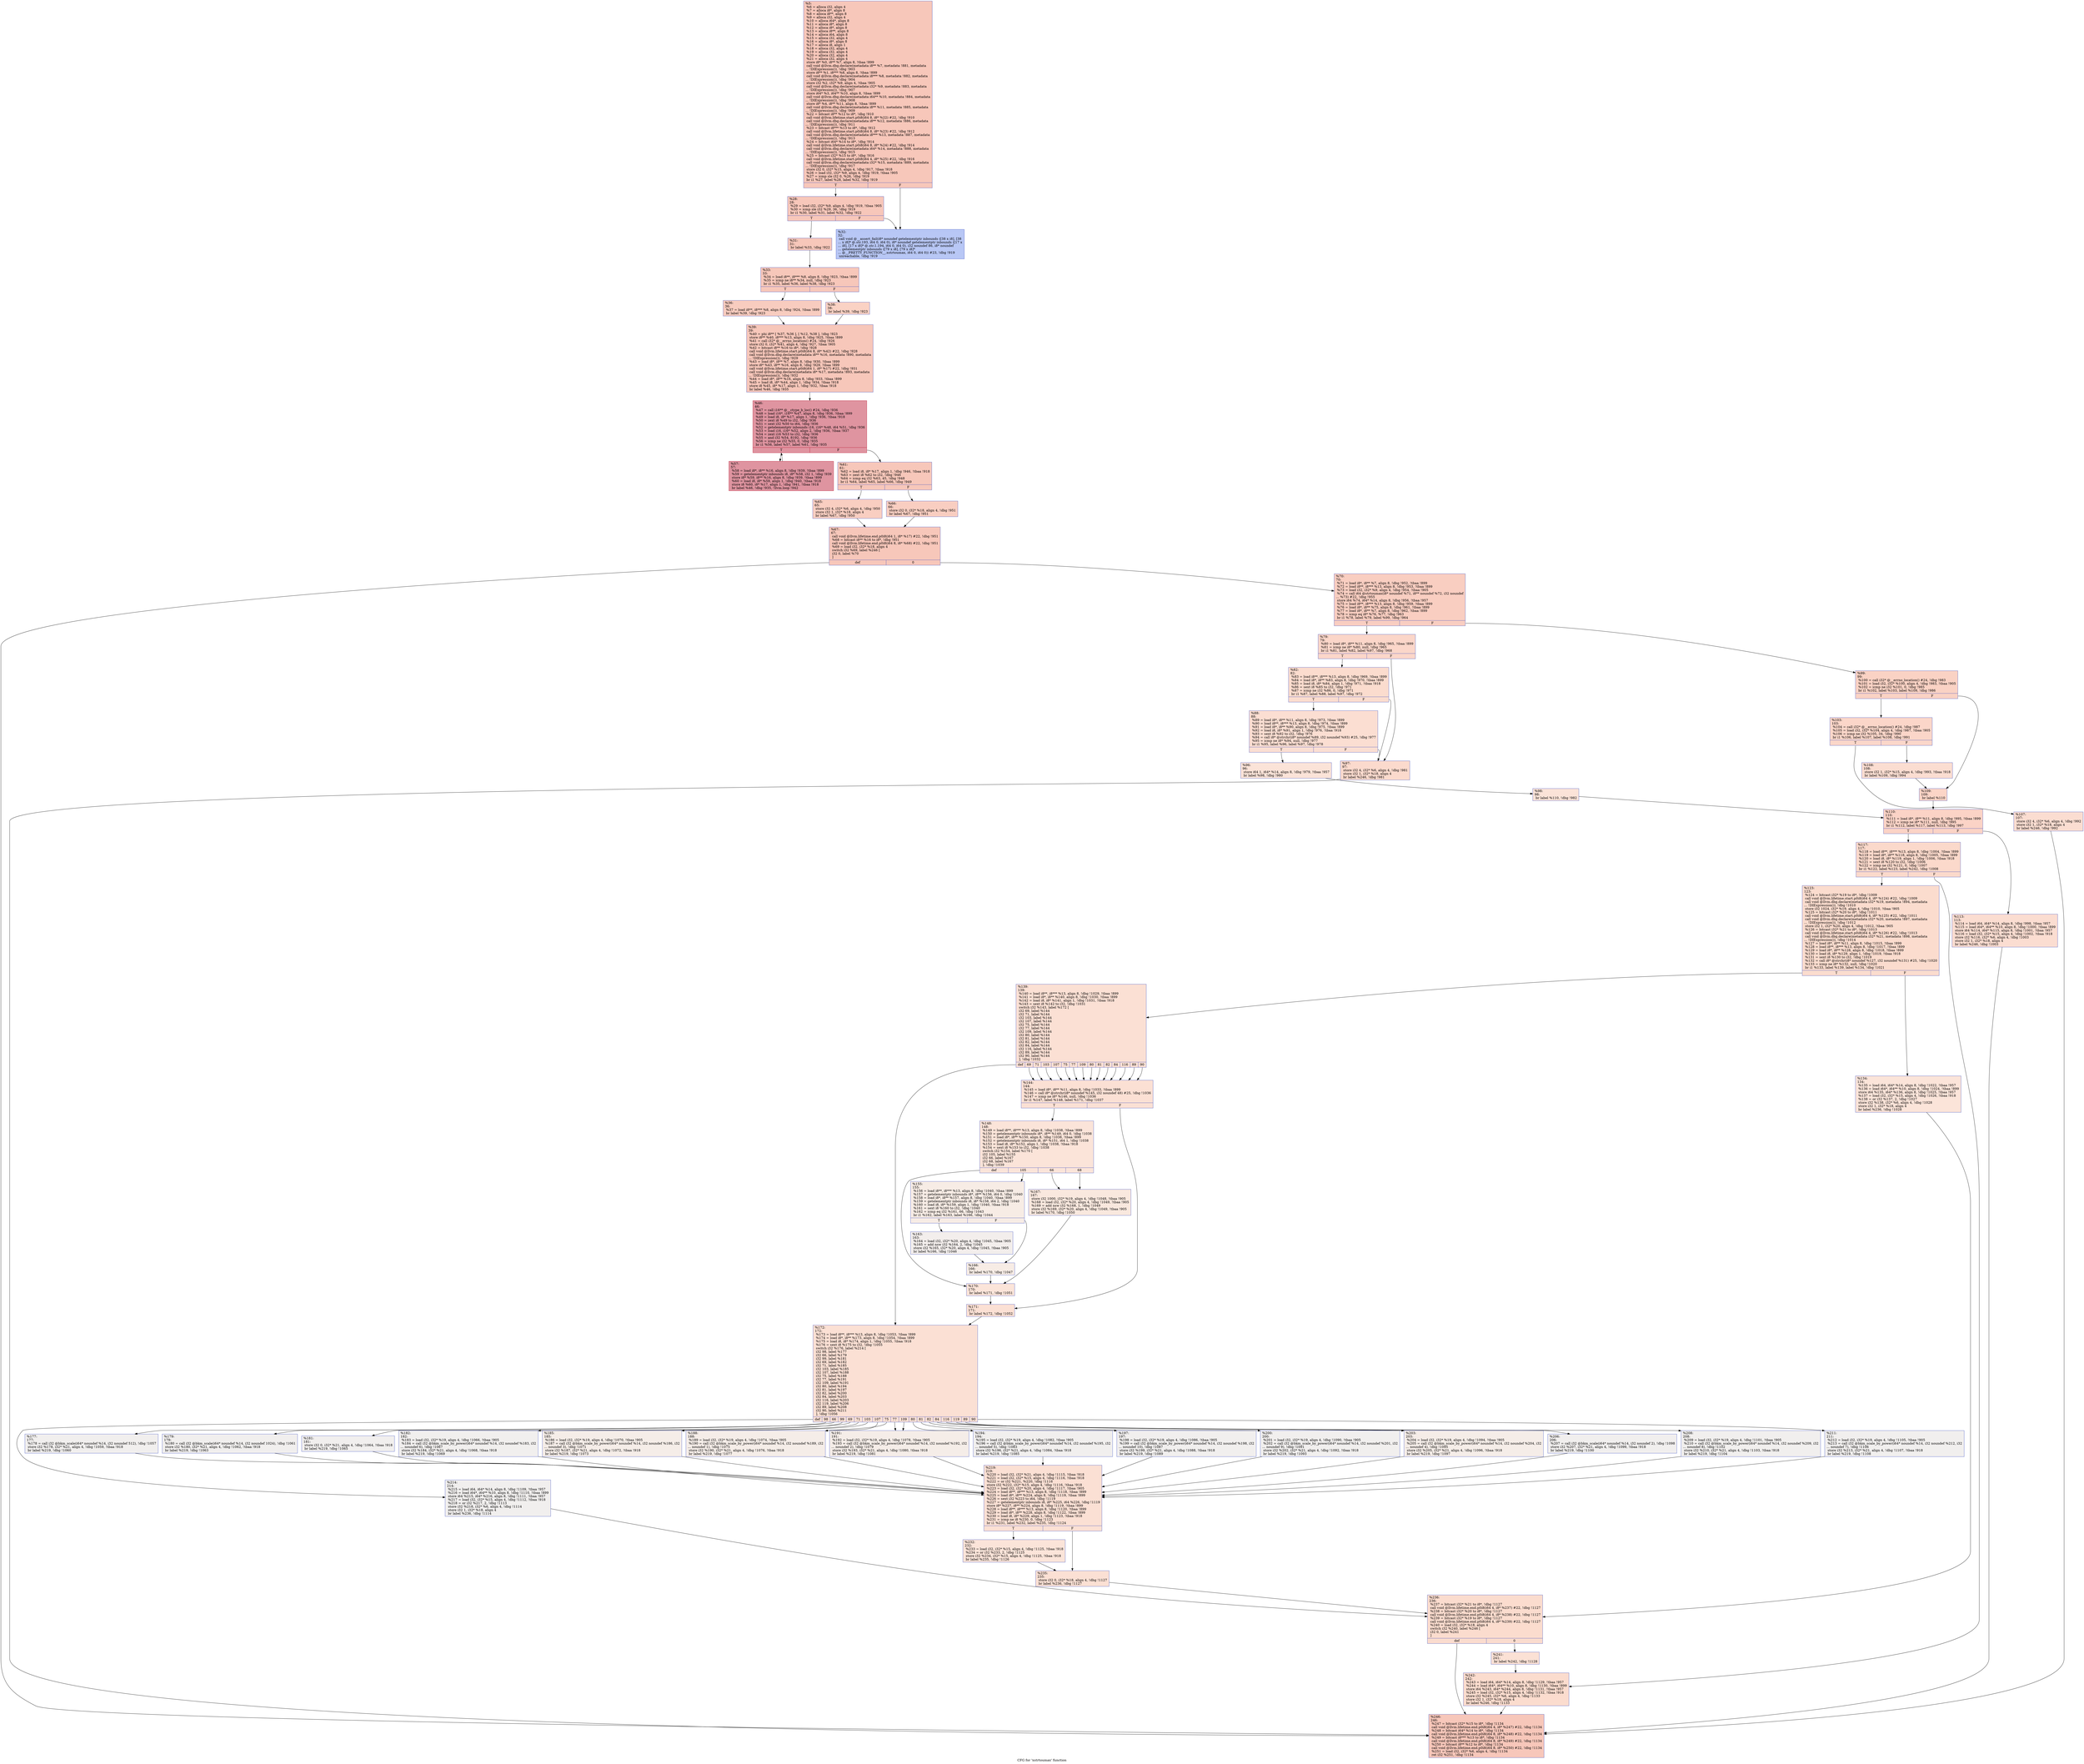 digraph "CFG for 'xstrtoumax' function" {
	label="CFG for 'xstrtoumax' function";

	Node0x14ac090 [shape=record,color="#3d50c3ff", style=filled, fillcolor="#ec7f6370",label="{%5:\l  %6 = alloca i32, align 4\l  %7 = alloca i8*, align 8\l  %8 = alloca i8**, align 8\l  %9 = alloca i32, align 4\l  %10 = alloca i64*, align 8\l  %11 = alloca i8*, align 8\l  %12 = alloca i8*, align 8\l  %13 = alloca i8**, align 8\l  %14 = alloca i64, align 8\l  %15 = alloca i32, align 4\l  %16 = alloca i8*, align 8\l  %17 = alloca i8, align 1\l  %18 = alloca i32, align 4\l  %19 = alloca i32, align 4\l  %20 = alloca i32, align 4\l  %21 = alloca i32, align 4\l  store i8* %0, i8** %7, align 8, !tbaa !899\l  call void @llvm.dbg.declare(metadata i8** %7, metadata !881, metadata\l... !DIExpression()), !dbg !903\l  store i8** %1, i8*** %8, align 8, !tbaa !899\l  call void @llvm.dbg.declare(metadata i8*** %8, metadata !882, metadata\l... !DIExpression()), !dbg !904\l  store i32 %2, i32* %9, align 4, !tbaa !905\l  call void @llvm.dbg.declare(metadata i32* %9, metadata !883, metadata\l... !DIExpression()), !dbg !907\l  store i64* %3, i64** %10, align 8, !tbaa !899\l  call void @llvm.dbg.declare(metadata i64** %10, metadata !884, metadata\l... !DIExpression()), !dbg !908\l  store i8* %4, i8** %11, align 8, !tbaa !899\l  call void @llvm.dbg.declare(metadata i8** %11, metadata !885, metadata\l... !DIExpression()), !dbg !909\l  %22 = bitcast i8** %12 to i8*, !dbg !910\l  call void @llvm.lifetime.start.p0i8(i64 8, i8* %22) #22, !dbg !910\l  call void @llvm.dbg.declare(metadata i8** %12, metadata !886, metadata\l... !DIExpression()), !dbg !911\l  %23 = bitcast i8*** %13 to i8*, !dbg !912\l  call void @llvm.lifetime.start.p0i8(i64 8, i8* %23) #22, !dbg !912\l  call void @llvm.dbg.declare(metadata i8*** %13, metadata !887, metadata\l... !DIExpression()), !dbg !913\l  %24 = bitcast i64* %14 to i8*, !dbg !914\l  call void @llvm.lifetime.start.p0i8(i64 8, i8* %24) #22, !dbg !914\l  call void @llvm.dbg.declare(metadata i64* %14, metadata !888, metadata\l... !DIExpression()), !dbg !915\l  %25 = bitcast i32* %15 to i8*, !dbg !916\l  call void @llvm.lifetime.start.p0i8(i64 4, i8* %25) #22, !dbg !916\l  call void @llvm.dbg.declare(metadata i32* %15, metadata !889, metadata\l... !DIExpression()), !dbg !917\l  store i32 0, i32* %15, align 4, !dbg !917, !tbaa !918\l  %26 = load i32, i32* %9, align 4, !dbg !919, !tbaa !905\l  %27 = icmp sle i32 0, %26, !dbg !919\l  br i1 %27, label %28, label %32, !dbg !919\l|{<s0>T|<s1>F}}"];
	Node0x14ac090:s0 -> Node0x14adea0;
	Node0x14ac090:s1 -> Node0x14adf40;
	Node0x14adea0 [shape=record,color="#3d50c3ff", style=filled, fillcolor="#ec7f6370",label="{%28:\l28:                                               \l  %29 = load i32, i32* %9, align 4, !dbg !919, !tbaa !905\l  %30 = icmp sle i32 %29, 36, !dbg !919\l  br i1 %30, label %31, label %32, !dbg !922\l|{<s0>T|<s1>F}}"];
	Node0x14adea0:s0 -> Node0x14adef0;
	Node0x14adea0:s1 -> Node0x14adf40;
	Node0x14adef0 [shape=record,color="#3d50c3ff", style=filled, fillcolor="#ec7f6370",label="{%31:\l31:                                               \l  br label %33, !dbg !922\l}"];
	Node0x14adef0 -> Node0x14adf90;
	Node0x14adf40 [shape=record,color="#3d50c3ff", style=filled, fillcolor="#5f7fe870",label="{%32:\l32:                                               \l  call void @__assert_fail(i8* noundef getelementptr inbounds ([38 x i8], [38\l... x i8]* @.str.193, i64 0, i64 0), i8* noundef getelementptr inbounds ([17 x\l... i8], [17 x i8]* @.str.1.194, i64 0, i64 0), i32 noundef 86, i8* noundef\l... getelementptr inbounds ([79 x i8], [79 x i8]*\l... @__PRETTY_FUNCTION__.xstrtoumax, i64 0, i64 0)) #23, !dbg !919\l  unreachable, !dbg !919\l}"];
	Node0x14adf90 [shape=record,color="#3d50c3ff", style=filled, fillcolor="#ec7f6370",label="{%33:\l33:                                               \l  %34 = load i8**, i8*** %8, align 8, !dbg !923, !tbaa !899\l  %35 = icmp ne i8** %34, null, !dbg !923\l  br i1 %35, label %36, label %38, !dbg !923\l|{<s0>T|<s1>F}}"];
	Node0x14adf90:s0 -> Node0x14adfe0;
	Node0x14adf90:s1 -> Node0x14ae030;
	Node0x14adfe0 [shape=record,color="#3d50c3ff", style=filled, fillcolor="#f08b6e70",label="{%36:\l36:                                               \l  %37 = load i8**, i8*** %8, align 8, !dbg !924, !tbaa !899\l  br label %39, !dbg !923\l}"];
	Node0x14adfe0 -> Node0x14ae080;
	Node0x14ae030 [shape=record,color="#3d50c3ff", style=filled, fillcolor="#f4987a70",label="{%38:\l38:                                               \l  br label %39, !dbg !923\l}"];
	Node0x14ae030 -> Node0x14ae080;
	Node0x14ae080 [shape=record,color="#3d50c3ff", style=filled, fillcolor="#ec7f6370",label="{%39:\l39:                                               \l  %40 = phi i8** [ %37, %36 ], [ %12, %38 ], !dbg !923\l  store i8** %40, i8*** %13, align 8, !dbg !925, !tbaa !899\l  %41 = call i32* @__errno_location() #24, !dbg !926\l  store i32 0, i32* %41, align 4, !dbg !927, !tbaa !905\l  %42 = bitcast i8** %16 to i8*, !dbg !928\l  call void @llvm.lifetime.start.p0i8(i64 8, i8* %42) #22, !dbg !928\l  call void @llvm.dbg.declare(metadata i8** %16, metadata !890, metadata\l... !DIExpression()), !dbg !929\l  %43 = load i8*, i8** %7, align 8, !dbg !930, !tbaa !899\l  store i8* %43, i8** %16, align 8, !dbg !929, !tbaa !899\l  call void @llvm.lifetime.start.p0i8(i64 1, i8* %17) #22, !dbg !931\l  call void @llvm.dbg.declare(metadata i8* %17, metadata !893, metadata\l... !DIExpression()), !dbg !932\l  %44 = load i8*, i8** %16, align 8, !dbg !933, !tbaa !899\l  %45 = load i8, i8* %44, align 1, !dbg !934, !tbaa !918\l  store i8 %45, i8* %17, align 1, !dbg !932, !tbaa !918\l  br label %46, !dbg !935\l}"];
	Node0x14ae080 -> Node0x14ae0d0;
	Node0x14ae0d0 [shape=record,color="#b70d28ff", style=filled, fillcolor="#b70d2870",label="{%46:\l46:                                               \l  %47 = call i16** @__ctype_b_loc() #24, !dbg !936\l  %48 = load i16*, i16** %47, align 8, !dbg !936, !tbaa !899\l  %49 = load i8, i8* %17, align 1, !dbg !936, !tbaa !918\l  %50 = zext i8 %49 to i32, !dbg !936\l  %51 = sext i32 %50 to i64, !dbg !936\l  %52 = getelementptr inbounds i16, i16* %48, i64 %51, !dbg !936\l  %53 = load i16, i16* %52, align 2, !dbg !936, !tbaa !937\l  %54 = zext i16 %53 to i32, !dbg !936\l  %55 = and i32 %54, 8192, !dbg !936\l  %56 = icmp ne i32 %55, 0, !dbg !935\l  br i1 %56, label %57, label %61, !dbg !935\l|{<s0>T|<s1>F}}"];
	Node0x14ae0d0:s0 -> Node0x14ae120;
	Node0x14ae0d0:s1 -> Node0x14ae170;
	Node0x14ae120 [shape=record,color="#b70d28ff", style=filled, fillcolor="#b70d2870",label="{%57:\l57:                                               \l  %58 = load i8*, i8** %16, align 8, !dbg !939, !tbaa !899\l  %59 = getelementptr inbounds i8, i8* %58, i32 1, !dbg !939\l  store i8* %59, i8** %16, align 8, !dbg !939, !tbaa !899\l  %60 = load i8, i8* %59, align 1, !dbg !940, !tbaa !918\l  store i8 %60, i8* %17, align 1, !dbg !941, !tbaa !918\l  br label %46, !dbg !935, !llvm.loop !942\l}"];
	Node0x14ae120 -> Node0x14ae0d0;
	Node0x14ae170 [shape=record,color="#3d50c3ff", style=filled, fillcolor="#ec7f6370",label="{%61:\l61:                                               \l  %62 = load i8, i8* %17, align 1, !dbg !946, !tbaa !918\l  %63 = zext i8 %62 to i32, !dbg !946\l  %64 = icmp eq i32 %63, 45, !dbg !948\l  br i1 %64, label %65, label %66, !dbg !949\l|{<s0>T|<s1>F}}"];
	Node0x14ae170:s0 -> Node0x14ae1c0;
	Node0x14ae170:s1 -> Node0x14ae210;
	Node0x14ae1c0 [shape=record,color="#3d50c3ff", style=filled, fillcolor="#f2907270",label="{%65:\l65:                                               \l  store i32 4, i32* %6, align 4, !dbg !950\l  store i32 1, i32* %18, align 4\l  br label %67, !dbg !950\l}"];
	Node0x14ae1c0 -> Node0x14ae260;
	Node0x14ae210 [shape=record,color="#3d50c3ff", style=filled, fillcolor="#f2907270",label="{%66:\l66:                                               \l  store i32 0, i32* %18, align 4, !dbg !951\l  br label %67, !dbg !951\l}"];
	Node0x14ae210 -> Node0x14ae260;
	Node0x14ae260 [shape=record,color="#3d50c3ff", style=filled, fillcolor="#ec7f6370",label="{%67:\l67:                                               \l  call void @llvm.lifetime.end.p0i8(i64 1, i8* %17) #22, !dbg !951\l  %68 = bitcast i8** %16 to i8*, !dbg !951\l  call void @llvm.lifetime.end.p0i8(i64 8, i8* %68) #22, !dbg !951\l  %69 = load i32, i32* %18, align 4\l  switch i32 %69, label %246 [\l    i32 0, label %70\l  ]\l|{<s0>def|<s1>0}}"];
	Node0x14ae260:s0 -> Node0x14af1b0;
	Node0x14ae260:s1 -> Node0x14ae2b0;
	Node0x14ae2b0 [shape=record,color="#3d50c3ff", style=filled, fillcolor="#f2907270",label="{%70:\l70:                                               \l  %71 = load i8*, i8** %7, align 8, !dbg !952, !tbaa !899\l  %72 = load i8**, i8*** %13, align 8, !dbg !953, !tbaa !899\l  %73 = load i32, i32* %9, align 4, !dbg !954, !tbaa !905\l  %74 = call i64 @strtoumax(i8* noundef %71, i8** noundef %72, i32 noundef\l... %73) #22, !dbg !955\l  store i64 %74, i64* %14, align 8, !dbg !956, !tbaa !957\l  %75 = load i8**, i8*** %13, align 8, !dbg !959, !tbaa !899\l  %76 = load i8*, i8** %75, align 8, !dbg !961, !tbaa !899\l  %77 = load i8*, i8** %7, align 8, !dbg !962, !tbaa !899\l  %78 = icmp eq i8* %76, %77, !dbg !963\l  br i1 %78, label %79, label %99, !dbg !964\l|{<s0>T|<s1>F}}"];
	Node0x14ae2b0:s0 -> Node0x14ae300;
	Node0x14ae2b0:s1 -> Node0x14ae4e0;
	Node0x14ae300 [shape=record,color="#3d50c3ff", style=filled, fillcolor="#f6a38570",label="{%79:\l79:                                               \l  %80 = load i8*, i8** %11, align 8, !dbg !965, !tbaa !899\l  %81 = icmp ne i8* %80, null, !dbg !965\l  br i1 %81, label %82, label %97, !dbg !968\l|{<s0>T|<s1>F}}"];
	Node0x14ae300:s0 -> Node0x14ae350;
	Node0x14ae300:s1 -> Node0x14ae440;
	Node0x14ae350 [shape=record,color="#3d50c3ff", style=filled, fillcolor="#f7af9170",label="{%82:\l82:                                               \l  %83 = load i8**, i8*** %13, align 8, !dbg !969, !tbaa !899\l  %84 = load i8*, i8** %83, align 8, !dbg !970, !tbaa !899\l  %85 = load i8, i8* %84, align 1, !dbg !971, !tbaa !918\l  %86 = sext i8 %85 to i32, !dbg !971\l  %87 = icmp ne i32 %86, 0, !dbg !971\l  br i1 %87, label %88, label %97, !dbg !972\l|{<s0>T|<s1>F}}"];
	Node0x14ae350:s0 -> Node0x14ae3a0;
	Node0x14ae350:s1 -> Node0x14ae440;
	Node0x14ae3a0 [shape=record,color="#3d50c3ff", style=filled, fillcolor="#f7b59970",label="{%88:\l88:                                               \l  %89 = load i8*, i8** %11, align 8, !dbg !973, !tbaa !899\l  %90 = load i8**, i8*** %13, align 8, !dbg !974, !tbaa !899\l  %91 = load i8*, i8** %90, align 8, !dbg !975, !tbaa !899\l  %92 = load i8, i8* %91, align 1, !dbg !976, !tbaa !918\l  %93 = sext i8 %92 to i32, !dbg !976\l  %94 = call i8* @strchr(i8* noundef %89, i32 noundef %93) #25, !dbg !977\l  %95 = icmp ne i8* %94, null, !dbg !977\l  br i1 %95, label %96, label %97, !dbg !978\l|{<s0>T|<s1>F}}"];
	Node0x14ae3a0:s0 -> Node0x14ae3f0;
	Node0x14ae3a0:s1 -> Node0x14ae440;
	Node0x14ae3f0 [shape=record,color="#3d50c3ff", style=filled, fillcolor="#f6bfa670",label="{%96:\l96:                                               \l  store i64 1, i64* %14, align 8, !dbg !979, !tbaa !957\l  br label %98, !dbg !980\l}"];
	Node0x14ae3f0 -> Node0x14ae490;
	Node0x14ae440 [shape=record,color="#3d50c3ff", style=filled, fillcolor="#f7ac8e70",label="{%97:\l97:                                               \l  store i32 4, i32* %6, align 4, !dbg !981\l  store i32 1, i32* %18, align 4\l  br label %246, !dbg !981\l}"];
	Node0x14ae440 -> Node0x14af1b0;
	Node0x14ae490 [shape=record,color="#3d50c3ff", style=filled, fillcolor="#f6bfa670",label="{%98:\l98:                                               \l  br label %110, !dbg !982\l}"];
	Node0x14ae490 -> Node0x14ae670;
	Node0x14ae4e0 [shape=record,color="#3d50c3ff", style=filled, fillcolor="#f4987a70",label="{%99:\l99:                                               \l  %100 = call i32* @__errno_location() #24, !dbg !983\l  %101 = load i32, i32* %100, align 4, !dbg !983, !tbaa !905\l  %102 = icmp ne i32 %101, 0, !dbg !985\l  br i1 %102, label %103, label %109, !dbg !986\l|{<s0>T|<s1>F}}"];
	Node0x14ae4e0:s0 -> Node0x14ae530;
	Node0x14ae4e0:s1 -> Node0x14ae620;
	Node0x14ae530 [shape=record,color="#3d50c3ff", style=filled, fillcolor="#f6a38570",label="{%103:\l103:                                              \l  %104 = call i32* @__errno_location() #24, !dbg !987\l  %105 = load i32, i32* %104, align 4, !dbg !987, !tbaa !905\l  %106 = icmp ne i32 %105, 34, !dbg !990\l  br i1 %106, label %107, label %108, !dbg !991\l|{<s0>T|<s1>F}}"];
	Node0x14ae530:s0 -> Node0x14ae580;
	Node0x14ae530:s1 -> Node0x14ae5d0;
	Node0x14ae580 [shape=record,color="#3d50c3ff", style=filled, fillcolor="#f7b39670",label="{%107:\l107:                                              \l  store i32 4, i32* %6, align 4, !dbg !992\l  store i32 1, i32* %18, align 4\l  br label %246, !dbg !992\l}"];
	Node0x14ae580 -> Node0x14af1b0;
	Node0x14ae5d0 [shape=record,color="#3d50c3ff", style=filled, fillcolor="#f7b39670",label="{%108:\l108:                                              \l  store i32 1, i32* %15, align 4, !dbg !993, !tbaa !918\l  br label %109, !dbg !994\l}"];
	Node0x14ae5d0 -> Node0x14ae620;
	Node0x14ae620 [shape=record,color="#3d50c3ff", style=filled, fillcolor="#f5a08170",label="{%109:\l109:                                              \l  br label %110\l}"];
	Node0x14ae620 -> Node0x14ae670;
	Node0x14ae670 [shape=record,color="#3d50c3ff", style=filled, fillcolor="#f59c7d70",label="{%110:\l110:                                              \l  %111 = load i8*, i8** %11, align 8, !dbg !995, !tbaa !899\l  %112 = icmp ne i8* %111, null, !dbg !995\l  br i1 %112, label %117, label %113, !dbg !997\l|{<s0>T|<s1>F}}"];
	Node0x14ae670:s0 -> Node0x14ae710;
	Node0x14ae670:s1 -> Node0x14ae6c0;
	Node0x14ae6c0 [shape=record,color="#3d50c3ff", style=filled, fillcolor="#f7b39670",label="{%113:\l113:                                              \l  %114 = load i64, i64* %14, align 8, !dbg !998, !tbaa !957\l  %115 = load i64*, i64** %10, align 8, !dbg !1000, !tbaa !899\l  store i64 %114, i64* %115, align 8, !dbg !1001, !tbaa !957\l  %116 = load i32, i32* %15, align 4, !dbg !1002, !tbaa !918\l  store i32 %116, i32* %6, align 4, !dbg !1003\l  store i32 1, i32* %18, align 4\l  br label %246, !dbg !1003\l}"];
	Node0x14ae6c0 -> Node0x14af1b0;
	Node0x14ae710 [shape=record,color="#3d50c3ff", style=filled, fillcolor="#f7a88970",label="{%117:\l117:                                              \l  %118 = load i8**, i8*** %13, align 8, !dbg !1004, !tbaa !899\l  %119 = load i8*, i8** %118, align 8, !dbg !1005, !tbaa !899\l  %120 = load i8, i8* %119, align 1, !dbg !1006, !tbaa !918\l  %121 = sext i8 %120 to i32, !dbg !1006\l  %122 = icmp ne i32 %121, 0, !dbg !1007\l  br i1 %122, label %123, label %242, !dbg !1008\l|{<s0>T|<s1>F}}"];
	Node0x14ae710:s0 -> Node0x14ae760;
	Node0x14ae710:s1 -> Node0x14af160;
	Node0x14ae760 [shape=record,color="#3d50c3ff", style=filled, fillcolor="#f7af9170",label="{%123:\l123:                                              \l  %124 = bitcast i32* %19 to i8*, !dbg !1009\l  call void @llvm.lifetime.start.p0i8(i64 4, i8* %124) #22, !dbg !1009\l  call void @llvm.dbg.declare(metadata i32* %19, metadata !894, metadata\l... !DIExpression()), !dbg !1010\l  store i32 1024, i32* %19, align 4, !dbg !1010, !tbaa !905\l  %125 = bitcast i32* %20 to i8*, !dbg !1011\l  call void @llvm.lifetime.start.p0i8(i64 4, i8* %125) #22, !dbg !1011\l  call void @llvm.dbg.declare(metadata i32* %20, metadata !897, metadata\l... !DIExpression()), !dbg !1012\l  store i32 1, i32* %20, align 4, !dbg !1012, !tbaa !905\l  %126 = bitcast i32* %21 to i8*, !dbg !1013\l  call void @llvm.lifetime.start.p0i8(i64 4, i8* %126) #22, !dbg !1013\l  call void @llvm.dbg.declare(metadata i32* %21, metadata !898, metadata\l... !DIExpression()), !dbg !1014\l  %127 = load i8*, i8** %11, align 8, !dbg !1015, !tbaa !899\l  %128 = load i8**, i8*** %13, align 8, !dbg !1017, !tbaa !899\l  %129 = load i8*, i8** %128, align 8, !dbg !1018, !tbaa !899\l  %130 = load i8, i8* %129, align 1, !dbg !1019, !tbaa !918\l  %131 = sext i8 %130 to i32, !dbg !1019\l  %132 = call i8* @strchr(i8* noundef %127, i32 noundef %131) #25, !dbg !1020\l  %133 = icmp ne i8* %132, null, !dbg !1020\l  br i1 %133, label %139, label %134, !dbg !1021\l|{<s0>T|<s1>F}}"];
	Node0x14ae760:s0 -> Node0x14ae800;
	Node0x14ae760:s1 -> Node0x14ae7b0;
	Node0x14ae7b0 [shape=record,color="#3d50c3ff", style=filled, fillcolor="#f5c1a970",label="{%134:\l134:                                              \l  %135 = load i64, i64* %14, align 8, !dbg !1022, !tbaa !957\l  %136 = load i64*, i64** %10, align 8, !dbg !1024, !tbaa !899\l  store i64 %135, i64* %136, align 8, !dbg !1025, !tbaa !957\l  %137 = load i32, i32* %15, align 4, !dbg !1026, !tbaa !918\l  %138 = or i32 %137, 2, !dbg !1027\l  store i32 %138, i32* %6, align 4, !dbg !1028\l  store i32 1, i32* %18, align 4\l  br label %236, !dbg !1028\l}"];
	Node0x14ae7b0 -> Node0x14af0c0;
	Node0x14ae800 [shape=record,color="#3d50c3ff", style=filled, fillcolor="#f7b99e70",label="{%139:\l139:                                              \l  %140 = load i8**, i8*** %13, align 8, !dbg !1029, !tbaa !899\l  %141 = load i8*, i8** %140, align 8, !dbg !1030, !tbaa !899\l  %142 = load i8, i8* %141, align 1, !dbg !1031, !tbaa !918\l  %143 = sext i8 %142 to i32, !dbg !1031\l  switch i32 %143, label %172 [\l    i32 69, label %144\l    i32 71, label %144\l    i32 103, label %144\l    i32 107, label %144\l    i32 75, label %144\l    i32 77, label %144\l    i32 109, label %144\l    i32 80, label %144\l    i32 81, label %144\l    i32 82, label %144\l    i32 84, label %144\l    i32 116, label %144\l    i32 89, label %144\l    i32 90, label %144\l  ], !dbg !1032\l|{<s0>def|<s1>69|<s2>71|<s3>103|<s4>107|<s5>75|<s6>77|<s7>109|<s8>80|<s9>81|<s10>82|<s11>84|<s12>116|<s13>89|<s14>90}}"];
	Node0x14ae800:s0 -> Node0x14aead0;
	Node0x14ae800:s1 -> Node0x14ae850;
	Node0x14ae800:s2 -> Node0x14ae850;
	Node0x14ae800:s3 -> Node0x14ae850;
	Node0x14ae800:s4 -> Node0x14ae850;
	Node0x14ae800:s5 -> Node0x14ae850;
	Node0x14ae800:s6 -> Node0x14ae850;
	Node0x14ae800:s7 -> Node0x14ae850;
	Node0x14ae800:s8 -> Node0x14ae850;
	Node0x14ae800:s9 -> Node0x14ae850;
	Node0x14ae800:s10 -> Node0x14ae850;
	Node0x14ae800:s11 -> Node0x14ae850;
	Node0x14ae800:s12 -> Node0x14ae850;
	Node0x14ae800:s13 -> Node0x14ae850;
	Node0x14ae800:s14 -> Node0x14ae850;
	Node0x14ae850 [shape=record,color="#3d50c3ff", style=filled, fillcolor="#f7b99e70",label="{%144:\l144:                                              \l  %145 = load i8*, i8** %11, align 8, !dbg !1033, !tbaa !899\l  %146 = call i8* @strchr(i8* noundef %145, i32 noundef 48) #25, !dbg !1036\l  %147 = icmp ne i8* %146, null, !dbg !1036\l  br i1 %147, label %148, label %171, !dbg !1037\l|{<s0>T|<s1>F}}"];
	Node0x14ae850:s0 -> Node0x14ae8a0;
	Node0x14ae850:s1 -> Node0x14aea80;
	Node0x14ae8a0 [shape=record,color="#3d50c3ff", style=filled, fillcolor="#f5c1a970",label="{%148:\l148:                                              \l  %149 = load i8**, i8*** %13, align 8, !dbg !1038, !tbaa !899\l  %150 = getelementptr inbounds i8*, i8** %149, i64 0, !dbg !1038\l  %151 = load i8*, i8** %150, align 8, !dbg !1038, !tbaa !899\l  %152 = getelementptr inbounds i8, i8* %151, i64 1, !dbg !1038\l  %153 = load i8, i8* %152, align 1, !dbg !1038, !tbaa !918\l  %154 = sext i8 %153 to i32, !dbg !1038\l  switch i32 %154, label %170 [\l    i32 105, label %155\l    i32 66, label %167\l    i32 68, label %167\l  ], !dbg !1039\l|{<s0>def|<s1>105|<s2>66|<s3>68}}"];
	Node0x14ae8a0:s0 -> Node0x14aea30;
	Node0x14ae8a0:s1 -> Node0x14ae8f0;
	Node0x14ae8a0:s2 -> Node0x14ae9e0;
	Node0x14ae8a0:s3 -> Node0x14ae9e0;
	Node0x14ae8f0 [shape=record,color="#3d50c3ff", style=filled, fillcolor="#ecd3c570",label="{%155:\l155:                                              \l  %156 = load i8**, i8*** %13, align 8, !dbg !1040, !tbaa !899\l  %157 = getelementptr inbounds i8*, i8** %156, i64 0, !dbg !1040\l  %158 = load i8*, i8** %157, align 8, !dbg !1040, !tbaa !899\l  %159 = getelementptr inbounds i8, i8* %158, i64 2, !dbg !1040\l  %160 = load i8, i8* %159, align 1, !dbg !1040, !tbaa !918\l  %161 = sext i8 %160 to i32, !dbg !1040\l  %162 = icmp eq i32 %161, 66, !dbg !1043\l  br i1 %162, label %163, label %166, !dbg !1044\l|{<s0>T|<s1>F}}"];
	Node0x14ae8f0:s0 -> Node0x14ae940;
	Node0x14ae8f0:s1 -> Node0x14ae990;
	Node0x14ae940 [shape=record,color="#3d50c3ff", style=filled, fillcolor="#e3d9d370",label="{%163:\l163:                                              \l  %164 = load i32, i32* %20, align 4, !dbg !1045, !tbaa !905\l  %165 = add nsw i32 %164, 2, !dbg !1045\l  store i32 %165, i32* %20, align 4, !dbg !1045, !tbaa !905\l  br label %166, !dbg !1046\l}"];
	Node0x14ae940 -> Node0x14ae990;
	Node0x14ae990 [shape=record,color="#3d50c3ff", style=filled, fillcolor="#ecd3c570",label="{%166:\l166:                                              \l  br label %170, !dbg !1047\l}"];
	Node0x14ae990 -> Node0x14aea30;
	Node0x14ae9e0 [shape=record,color="#3d50c3ff", style=filled, fillcolor="#f2cab570",label="{%167:\l167:                                              \l  store i32 1000, i32* %19, align 4, !dbg !1048, !tbaa !905\l  %168 = load i32, i32* %20, align 4, !dbg !1049, !tbaa !905\l  %169 = add nsw i32 %168, 1, !dbg !1049\l  store i32 %169, i32* %20, align 4, !dbg !1049, !tbaa !905\l  br label %170, !dbg !1050\l}"];
	Node0x14ae9e0 -> Node0x14aea30;
	Node0x14aea30 [shape=record,color="#3d50c3ff", style=filled, fillcolor="#f5c1a970",label="{%170:\l170:                                              \l  br label %171, !dbg !1051\l}"];
	Node0x14aea30 -> Node0x14aea80;
	Node0x14aea80 [shape=record,color="#3d50c3ff", style=filled, fillcolor="#f7b99e70",label="{%171:\l171:                                              \l  br label %172, !dbg !1052\l}"];
	Node0x14aea80 -> Node0x14aead0;
	Node0x14aead0 [shape=record,color="#3d50c3ff", style=filled, fillcolor="#f7b99e70",label="{%172:\l172:                                              \l  %173 = load i8**, i8*** %13, align 8, !dbg !1053, !tbaa !899\l  %174 = load i8*, i8** %173, align 8, !dbg !1054, !tbaa !899\l  %175 = load i8, i8* %174, align 1, !dbg !1055, !tbaa !918\l  %176 = sext i8 %175 to i32, !dbg !1055\l  switch i32 %176, label %214 [\l    i32 98, label %177\l    i32 66, label %179\l    i32 99, label %181\l    i32 69, label %182\l    i32 71, label %185\l    i32 103, label %185\l    i32 107, label %188\l    i32 75, label %188\l    i32 77, label %191\l    i32 109, label %191\l    i32 80, label %194\l    i32 81, label %197\l    i32 82, label %200\l    i32 84, label %203\l    i32 116, label %203\l    i32 119, label %206\l    i32 89, label %208\l    i32 90, label %211\l  ], !dbg !1056\l|{<s0>def|<s1>98|<s2>66|<s3>99|<s4>69|<s5>71|<s6>103|<s7>107|<s8>75|<s9>77|<s10>109|<s11>80|<s12>81|<s13>82|<s14>84|<s15>116|<s16>119|<s17>89|<s18>90}}"];
	Node0x14aead0:s0 -> Node0x14aef80;
	Node0x14aead0:s1 -> Node0x14aeb20;
	Node0x14aead0:s2 -> Node0x14aeb70;
	Node0x14aead0:s3 -> Node0x14aebc0;
	Node0x14aead0:s4 -> Node0x14aec10;
	Node0x14aead0:s5 -> Node0x14aec60;
	Node0x14aead0:s6 -> Node0x14aec60;
	Node0x14aead0:s7 -> Node0x14aecb0;
	Node0x14aead0:s8 -> Node0x14aecb0;
	Node0x14aead0:s9 -> Node0x14aed00;
	Node0x14aead0:s10 -> Node0x14aed00;
	Node0x14aead0:s11 -> Node0x14aed50;
	Node0x14aead0:s12 -> Node0x14aeda0;
	Node0x14aead0:s13 -> Node0x14aedf0;
	Node0x14aead0:s14 -> Node0x14aee40;
	Node0x14aead0:s15 -> Node0x14aee40;
	Node0x14aead0:s16 -> Node0x14aee90;
	Node0x14aead0:s17 -> Node0x14aeee0;
	Node0x14aead0:s18 -> Node0x14aef30;
	Node0x14aeb20 [shape=record,color="#3d50c3ff", style=filled, fillcolor="#e0dbd870",label="{%177:\l177:                                              \l  %178 = call i32 @bkm_scale(i64* noundef %14, i32 noundef 512), !dbg !1057\l  store i32 %178, i32* %21, align 4, !dbg !1059, !tbaa !918\l  br label %219, !dbg !1060\l}"];
	Node0x14aeb20 -> Node0x14aefd0;
	Node0x14aeb70 [shape=record,color="#3d50c3ff", style=filled, fillcolor="#e0dbd870",label="{%179:\l179:                                              \l  %180 = call i32 @bkm_scale(i64* noundef %14, i32 noundef 1024), !dbg !1061\l  store i32 %180, i32* %21, align 4, !dbg !1062, !tbaa !918\l  br label %219, !dbg !1063\l}"];
	Node0x14aeb70 -> Node0x14aefd0;
	Node0x14aebc0 [shape=record,color="#3d50c3ff", style=filled, fillcolor="#e0dbd870",label="{%181:\l181:                                              \l  store i32 0, i32* %21, align 4, !dbg !1064, !tbaa !918\l  br label %219, !dbg !1065\l}"];
	Node0x14aebc0 -> Node0x14aefd0;
	Node0x14aec10 [shape=record,color="#3d50c3ff", style=filled, fillcolor="#e0dbd870",label="{%182:\l182:                                              \l  %183 = load i32, i32* %19, align 4, !dbg !1066, !tbaa !905\l  %184 = call i32 @bkm_scale_by_power(i64* noundef %14, i32 noundef %183, i32\l... noundef 6), !dbg !1067\l  store i32 %184, i32* %21, align 4, !dbg !1068, !tbaa !918\l  br label %219, !dbg !1069\l}"];
	Node0x14aec10 -> Node0x14aefd0;
	Node0x14aec60 [shape=record,color="#3d50c3ff", style=filled, fillcolor="#e8d6cc70",label="{%185:\l185:                                              \l  %186 = load i32, i32* %19, align 4, !dbg !1070, !tbaa !905\l  %187 = call i32 @bkm_scale_by_power(i64* noundef %14, i32 noundef %186, i32\l... noundef 3), !dbg !1071\l  store i32 %187, i32* %21, align 4, !dbg !1072, !tbaa !918\l  br label %219, !dbg !1073\l}"];
	Node0x14aec60 -> Node0x14aefd0;
	Node0x14aecb0 [shape=record,color="#3d50c3ff", style=filled, fillcolor="#e8d6cc70",label="{%188:\l188:                                              \l  %189 = load i32, i32* %19, align 4, !dbg !1074, !tbaa !905\l  %190 = call i32 @bkm_scale_by_power(i64* noundef %14, i32 noundef %189, i32\l... noundef 1), !dbg !1075\l  store i32 %190, i32* %21, align 4, !dbg !1076, !tbaa !918\l  br label %219, !dbg !1077\l}"];
	Node0x14aecb0 -> Node0x14aefd0;
	Node0x14aed00 [shape=record,color="#3d50c3ff", style=filled, fillcolor="#e8d6cc70",label="{%191:\l191:                                              \l  %192 = load i32, i32* %19, align 4, !dbg !1078, !tbaa !905\l  %193 = call i32 @bkm_scale_by_power(i64* noundef %14, i32 noundef %192, i32\l... noundef 2), !dbg !1079\l  store i32 %193, i32* %21, align 4, !dbg !1080, !tbaa !918\l  br label %219, !dbg !1081\l}"];
	Node0x14aed00 -> Node0x14aefd0;
	Node0x14aed50 [shape=record,color="#3d50c3ff", style=filled, fillcolor="#e0dbd870",label="{%194:\l194:                                              \l  %195 = load i32, i32* %19, align 4, !dbg !1082, !tbaa !905\l  %196 = call i32 @bkm_scale_by_power(i64* noundef %14, i32 noundef %195, i32\l... noundef 5), !dbg !1083\l  store i32 %196, i32* %21, align 4, !dbg !1084, !tbaa !918\l  br label %219, !dbg !1085\l}"];
	Node0x14aed50 -> Node0x14aefd0;
	Node0x14aeda0 [shape=record,color="#3d50c3ff", style=filled, fillcolor="#e0dbd870",label="{%197:\l197:                                              \l  %198 = load i32, i32* %19, align 4, !dbg !1086, !tbaa !905\l  %199 = call i32 @bkm_scale_by_power(i64* noundef %14, i32 noundef %198, i32\l... noundef 10), !dbg !1087\l  store i32 %199, i32* %21, align 4, !dbg !1088, !tbaa !918\l  br label %219, !dbg !1089\l}"];
	Node0x14aeda0 -> Node0x14aefd0;
	Node0x14aedf0 [shape=record,color="#3d50c3ff", style=filled, fillcolor="#e0dbd870",label="{%200:\l200:                                              \l  %201 = load i32, i32* %19, align 4, !dbg !1090, !tbaa !905\l  %202 = call i32 @bkm_scale_by_power(i64* noundef %14, i32 noundef %201, i32\l... noundef 9), !dbg !1091\l  store i32 %202, i32* %21, align 4, !dbg !1092, !tbaa !918\l  br label %219, !dbg !1093\l}"];
	Node0x14aedf0 -> Node0x14aefd0;
	Node0x14aee40 [shape=record,color="#3d50c3ff", style=filled, fillcolor="#e8d6cc70",label="{%203:\l203:                                              \l  %204 = load i32, i32* %19, align 4, !dbg !1094, !tbaa !905\l  %205 = call i32 @bkm_scale_by_power(i64* noundef %14, i32 noundef %204, i32\l... noundef 4), !dbg !1095\l  store i32 %205, i32* %21, align 4, !dbg !1096, !tbaa !918\l  br label %219, !dbg !1097\l}"];
	Node0x14aee40 -> Node0x14aefd0;
	Node0x14aee90 [shape=record,color="#3d50c3ff", style=filled, fillcolor="#e0dbd870",label="{%206:\l206:                                              \l  %207 = call i32 @bkm_scale(i64* noundef %14, i32 noundef 2), !dbg !1098\l  store i32 %207, i32* %21, align 4, !dbg !1099, !tbaa !918\l  br label %219, !dbg !1100\l}"];
	Node0x14aee90 -> Node0x14aefd0;
	Node0x14aeee0 [shape=record,color="#3d50c3ff", style=filled, fillcolor="#e0dbd870",label="{%208:\l208:                                              \l  %209 = load i32, i32* %19, align 4, !dbg !1101, !tbaa !905\l  %210 = call i32 @bkm_scale_by_power(i64* noundef %14, i32 noundef %209, i32\l... noundef 8), !dbg !1102\l  store i32 %210, i32* %21, align 4, !dbg !1103, !tbaa !918\l  br label %219, !dbg !1104\l}"];
	Node0x14aeee0 -> Node0x14aefd0;
	Node0x14aef30 [shape=record,color="#3d50c3ff", style=filled, fillcolor="#e0dbd870",label="{%211:\l211:                                              \l  %212 = load i32, i32* %19, align 4, !dbg !1105, !tbaa !905\l  %213 = call i32 @bkm_scale_by_power(i64* noundef %14, i32 noundef %212, i32\l... noundef 7), !dbg !1106\l  store i32 %213, i32* %21, align 4, !dbg !1107, !tbaa !918\l  br label %219, !dbg !1108\l}"];
	Node0x14aef30 -> Node0x14aefd0;
	Node0x14aef80 [shape=record,color="#3d50c3ff", style=filled, fillcolor="#e0dbd870",label="{%214:\l214:                                              \l  %215 = load i64, i64* %14, align 8, !dbg !1109, !tbaa !957\l  %216 = load i64*, i64** %10, align 8, !dbg !1110, !tbaa !899\l  store i64 %215, i64* %216, align 8, !dbg !1111, !tbaa !957\l  %217 = load i32, i32* %15, align 4, !dbg !1112, !tbaa !918\l  %218 = or i32 %217, 2, !dbg !1113\l  store i32 %218, i32* %6, align 4, !dbg !1114\l  store i32 1, i32* %18, align 4\l  br label %236, !dbg !1114\l}"];
	Node0x14aef80 -> Node0x14af0c0;
	Node0x14aefd0 [shape=record,color="#3d50c3ff", style=filled, fillcolor="#f7b99e70",label="{%219:\l219:                                              \l  %220 = load i32, i32* %21, align 4, !dbg !1115, !tbaa !918\l  %221 = load i32, i32* %15, align 4, !dbg !1116, !tbaa !918\l  %222 = or i32 %221, %220, !dbg !1116\l  store i32 %222, i32* %15, align 4, !dbg !1116, !tbaa !918\l  %223 = load i32, i32* %20, align 4, !dbg !1117, !tbaa !905\l  %224 = load i8**, i8*** %13, align 8, !dbg !1118, !tbaa !899\l  %225 = load i8*, i8** %224, align 8, !dbg !1119, !tbaa !899\l  %226 = sext i32 %223 to i64, !dbg !1119\l  %227 = getelementptr inbounds i8, i8* %225, i64 %226, !dbg !1119\l  store i8* %227, i8** %224, align 8, !dbg !1119, !tbaa !899\l  %228 = load i8**, i8*** %13, align 8, !dbg !1120, !tbaa !899\l  %229 = load i8*, i8** %228, align 8, !dbg !1122, !tbaa !899\l  %230 = load i8, i8* %229, align 1, !dbg !1123, !tbaa !918\l  %231 = icmp ne i8 %230, 0, !dbg !1123\l  br i1 %231, label %232, label %235, !dbg !1124\l|{<s0>T|<s1>F}}"];
	Node0x14aefd0:s0 -> Node0x14af020;
	Node0x14aefd0:s1 -> Node0x14af070;
	Node0x14af020 [shape=record,color="#3d50c3ff", style=filled, fillcolor="#f5c1a970",label="{%232:\l232:                                              \l  %233 = load i32, i32* %15, align 4, !dbg !1125, !tbaa !918\l  %234 = or i32 %233, 2, !dbg !1125\l  store i32 %234, i32* %15, align 4, !dbg !1125, !tbaa !918\l  br label %235, !dbg !1126\l}"];
	Node0x14af020 -> Node0x14af070;
	Node0x14af070 [shape=record,color="#3d50c3ff", style=filled, fillcolor="#f7b99e70",label="{%235:\l235:                                              \l  store i32 0, i32* %18, align 4, !dbg !1127\l  br label %236, !dbg !1127\l}"];
	Node0x14af070 -> Node0x14af0c0;
	Node0x14af0c0 [shape=record,color="#3d50c3ff", style=filled, fillcolor="#f7af9170",label="{%236:\l236:                                              \l  %237 = bitcast i32* %21 to i8*, !dbg !1127\l  call void @llvm.lifetime.end.p0i8(i64 4, i8* %237) #22, !dbg !1127\l  %238 = bitcast i32* %20 to i8*, !dbg !1127\l  call void @llvm.lifetime.end.p0i8(i64 4, i8* %238) #22, !dbg !1127\l  %239 = bitcast i32* %19 to i8*, !dbg !1127\l  call void @llvm.lifetime.end.p0i8(i64 4, i8* %239) #22, !dbg !1127\l  %240 = load i32, i32* %18, align 4\l  switch i32 %240, label %246 [\l    i32 0, label %241\l  ]\l|{<s0>def|<s1>0}}"];
	Node0x14af0c0:s0 -> Node0x14af1b0;
	Node0x14af0c0:s1 -> Node0x14af110;
	Node0x14af110 [shape=record,color="#3d50c3ff", style=filled, fillcolor="#f7bca170",label="{%241:\l241:                                              \l  br label %242, !dbg !1128\l}"];
	Node0x14af110 -> Node0x14af160;
	Node0x14af160 [shape=record,color="#3d50c3ff", style=filled, fillcolor="#f7af9170",label="{%242:\l242:                                              \l  %243 = load i64, i64* %14, align 8, !dbg !1129, !tbaa !957\l  %244 = load i64*, i64** %10, align 8, !dbg !1130, !tbaa !899\l  store i64 %243, i64* %244, align 8, !dbg !1131, !tbaa !957\l  %245 = load i32, i32* %15, align 4, !dbg !1132, !tbaa !918\l  store i32 %245, i32* %6, align 4, !dbg !1133\l  store i32 1, i32* %18, align 4\l  br label %246, !dbg !1133\l}"];
	Node0x14af160 -> Node0x14af1b0;
	Node0x14af1b0 [shape=record,color="#3d50c3ff", style=filled, fillcolor="#ec7f6370",label="{%246:\l246:                                              \l  %247 = bitcast i32* %15 to i8*, !dbg !1134\l  call void @llvm.lifetime.end.p0i8(i64 4, i8* %247) #22, !dbg !1134\l  %248 = bitcast i64* %14 to i8*, !dbg !1134\l  call void @llvm.lifetime.end.p0i8(i64 8, i8* %248) #22, !dbg !1134\l  %249 = bitcast i8*** %13 to i8*, !dbg !1134\l  call void @llvm.lifetime.end.p0i8(i64 8, i8* %249) #22, !dbg !1134\l  %250 = bitcast i8** %12 to i8*, !dbg !1134\l  call void @llvm.lifetime.end.p0i8(i64 8, i8* %250) #22, !dbg !1134\l  %251 = load i32, i32* %6, align 4, !dbg !1134\l  ret i32 %251, !dbg !1134\l}"];
}
